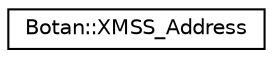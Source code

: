 digraph "Graphical Class Hierarchy"
{
  edge [fontname="Helvetica",fontsize="10",labelfontname="Helvetica",labelfontsize="10"];
  node [fontname="Helvetica",fontsize="10",shape=record];
  rankdir="LR";
  Node0 [label="Botan::XMSS_Address",height=0.2,width=0.4,color="black", fillcolor="white", style="filled",URL="$class_botan_1_1_x_m_s_s___address.html"];
}
